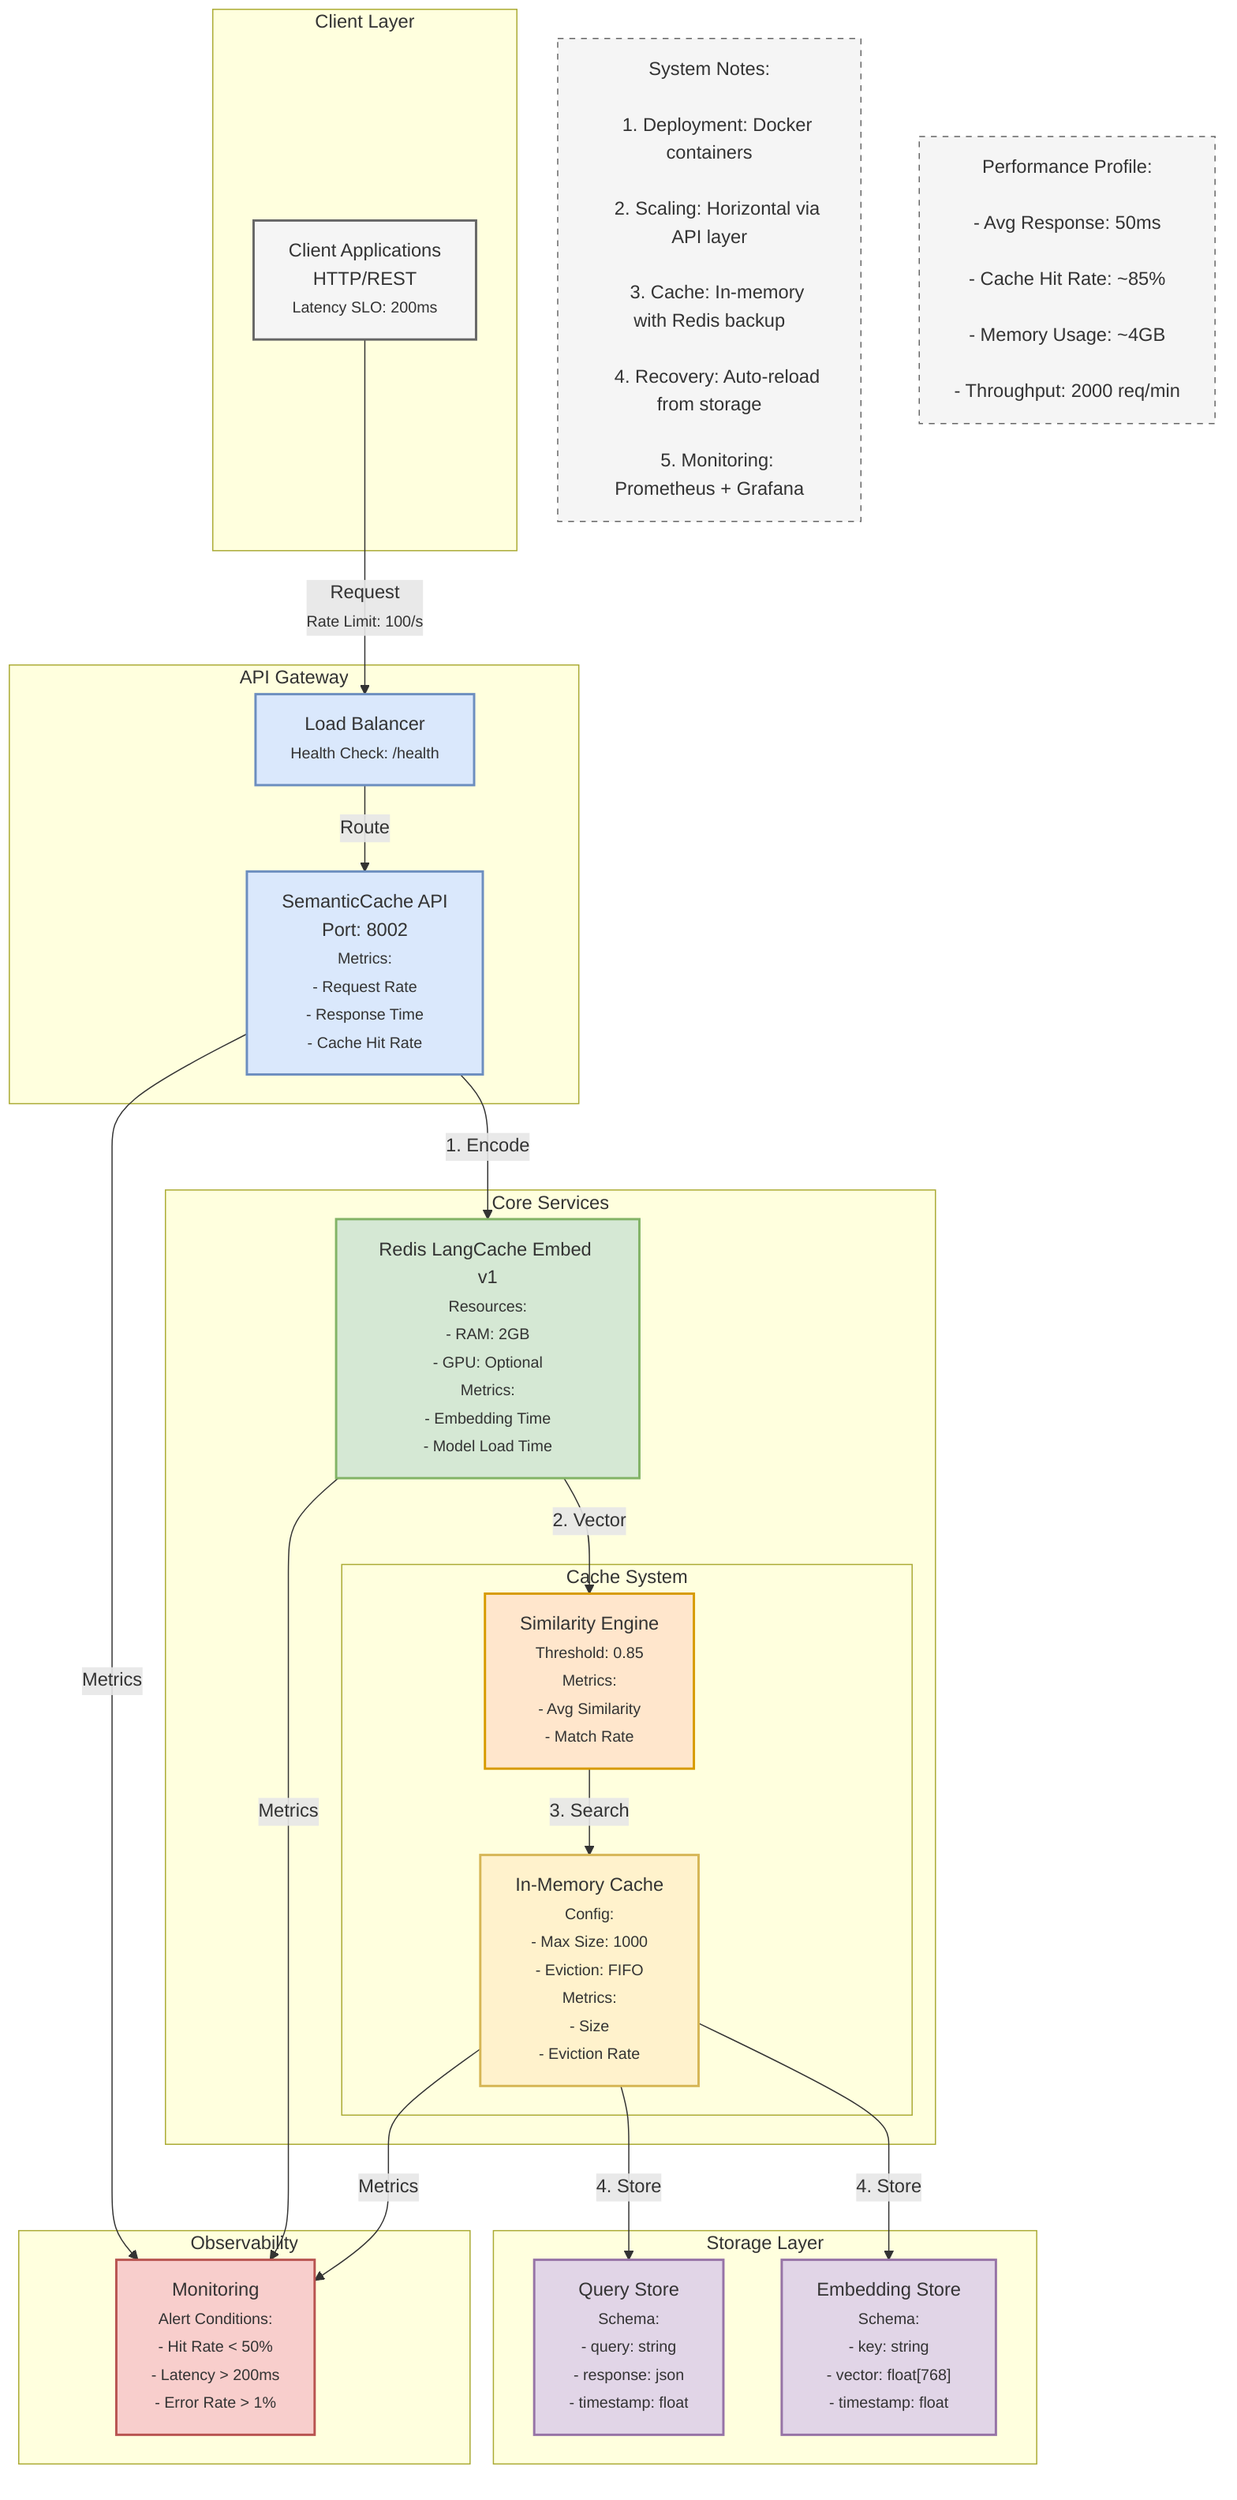 graph TB
    %% Client Layer
    subgraph "Client Layer"
        client["Client Applications<br/>HTTP/REST<br/><small>Latency SLO: 200ms</small>"]
        style client fill:#f5f5f5,stroke:#666,stroke-width:2px
    end

    %% API Gateway Layer
    subgraph "API Gateway"
        lb["Load Balancer<br/><small>Health Check: /health</small>"]
        api["SemanticCache API<br/>Port: 8002<br/><small>Metrics:<br/>- Request Rate<br/>- Response Time<br/>- Cache Hit Rate</small>"]
        style lb fill:#dae8fc,stroke:#6c8ebf,stroke-width:2px
        style api fill:#dae8fc,stroke:#6c8ebf,stroke-width:2px
    end

    %% Core Services
    subgraph "Core Services"
        model["Redis LangCache Embed v1<br/><small>Resources:<br/>- RAM: 2GB<br/>- GPU: Optional<br/>Metrics:<br/>- Embedding Time<br/>- Model Load Time</small>"]
        
        subgraph "Cache System"
            direction TB
            cache["In-Memory Cache<br/><small>Config:<br/>- Max Size: 1000<br/>- Eviction: FIFO<br/>Metrics:<br/>- Size<br/>- Eviction Rate</small>"]
            sim["Similarity Engine<br/><small>Threshold: 0.85<br/>Metrics:<br/>- Avg Similarity<br/>- Match Rate</small>"]
        end
        
        style model fill:#d5e8d4,stroke:#82b366,stroke-width:2px
        style cache fill:#fff2cc,stroke:#d6b656,stroke-width:2px
        style sim fill:#ffe6cc,stroke:#d79b00,stroke-width:2px
    end

    %% Storage Layer
    subgraph "Storage Layer"
        direction LR
        qstore["Query Store<br/><small>Schema:<br/>- query: string<br/>- response: json<br/>- timestamp: float</small>"]
        estore["Embedding Store<br/><small>Schema:<br/>- key: string<br/>- vector: float[768]<br/>- timestamp: float</small>"]
        style qstore fill:#e1d5e7,stroke:#9673a6,stroke-width:2px
        style estore fill:#e1d5e7,stroke:#9673a6,stroke-width:2px
    end

    %% Monitoring & Alerts
    subgraph "Observability"
        monitor["Monitoring<br/><small>Alert Conditions:<br/>- Hit Rate < 50%<br/>- Latency > 200ms<br/>- Error Rate > 1%</small>"]
        style monitor fill:#f8cecc,stroke:#b85450,stroke-width:2px
    end

    %% Connections
    client -->|"Request<br/><small>Rate Limit: 100/s</small>"| lb
    lb -->|"Route"| api
    api -->|"1. Encode"| model
    model -->|"2. Vector"| sim
    sim -->|"3. Search"| cache
    cache -->|"4. Store"| qstore
    cache -->|"4. Store"| estore
    api -->|"Metrics"| monitor
    model -->|"Metrics"| monitor
    cache -->|"Metrics"| monitor

    %% Data Flow Annotations
    classDef default fill:#f9f9f9,stroke:#333,stroke-width:1px
    classDef critical fill:#f8cecc,stroke:#b85450,stroke-width:2px
    
    %% System Notes
    note["System Notes:<br/>
    1. Deployment: Docker containers<br/>
    2. Scaling: Horizontal via API layer<br/>
    3. Cache: In-memory with Redis backup<br/>
    4. Recovery: Auto-reload from storage<br/>
    5. Monitoring: Prometheus + Grafana"]
    style note fill:#f5f5f5,stroke:#666,stroke-width:1px,stroke-dasharray: 5 5

    %% Performance Characteristics
    perf["Performance Profile:<br/>
    - Avg Response: 50ms<br/>
    - Cache Hit Rate: ~85%<br/>
    - Memory Usage: ~4GB<br/>
    - Throughput: 2000 req/min"]
    style perf fill:#f5f5f5,stroke:#666,stroke-width:1px,stroke-dasharray: 5 5
